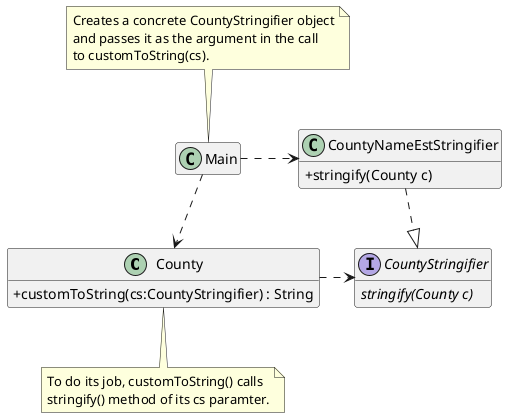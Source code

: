@startuml
'https://plantuml.com/class-diagram
skinparam classAttributeIconSize 0
hide empty members

County .> CountyStringifier
CountyNameEstStringifier ..|> CountyStringifier
Main ..> County
Main .> CountyNameEstStringifier

class County {
    + customToString(cs:CountyStringifier) : String
}
note bottom of County
    To do its job, customToString() calls
    stringify() method of its cs paramter.
end note

interface CountyStringifier {
    {abstract} stringify(County c)
}

class CountyNameEstStringifier {
    + stringify(County c)
}

class Main {
}
note top of Main
    Creates a concrete CountyStringifier object
    and passes it as the argument in the call
    to customToString(cs).
end note

@enduml
